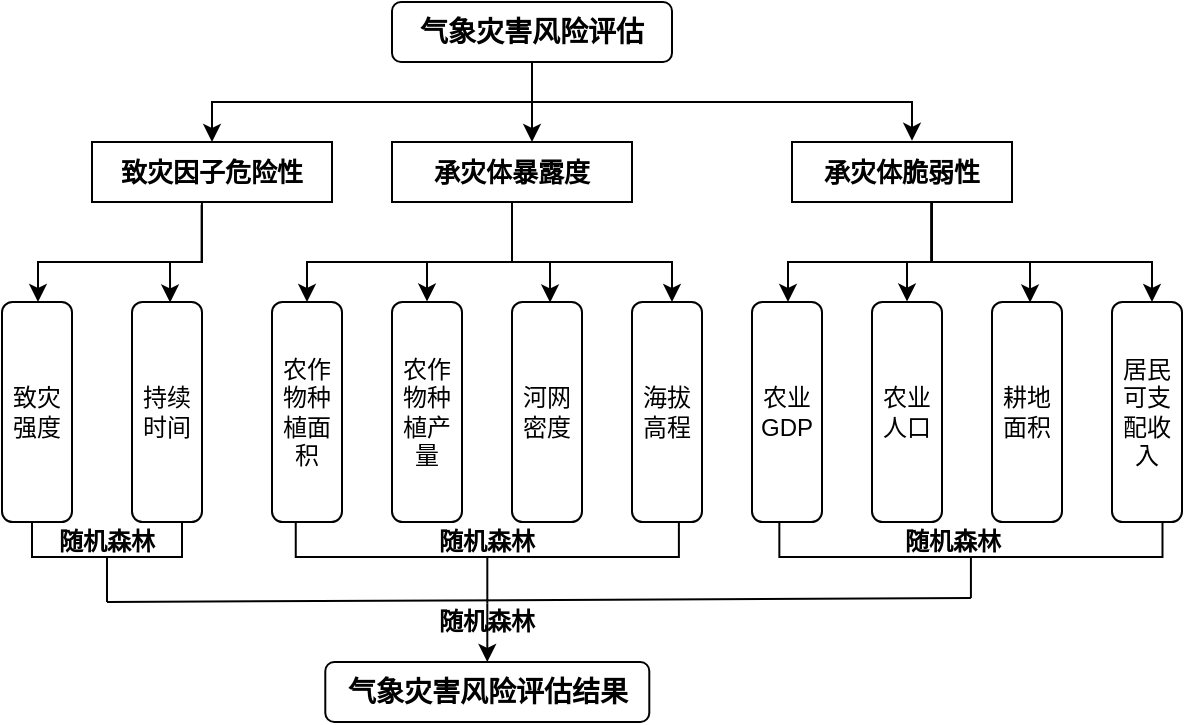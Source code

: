 <mxfile version="14.8.6" type="github">
  <diagram id="C5RBs43oDa-KdzZeNtuy" name="Page-1">
    <mxGraphModel dx="812" dy="541" grid="1" gridSize="10" guides="1" tooltips="1" connect="1" arrows="1" fold="1" page="1" pageScale="1" pageWidth="827" pageHeight="1169" math="0" shadow="0">
      <root>
        <mxCell id="WIyWlLk6GJQsqaUBKTNV-0" />
        <mxCell id="WIyWlLk6GJQsqaUBKTNV-1" parent="WIyWlLk6GJQsqaUBKTNV-0" />
        <mxCell id="7cFuL15NmDn7TmEnW7Xy-23" value="" style="strokeWidth=1;html=1;shape=mxgraph.flowchart.annotation_2;align=left;labelPosition=right;pointerEvents=1;rotation=-90;" vertex="1" parent="WIyWlLk6GJQsqaUBKTNV-1">
          <mxGeometry x="598.92" y="241.71" width="41.08" height="191.57" as="geometry" />
        </mxCell>
        <mxCell id="7cFuL15NmDn7TmEnW7Xy-19" value="" style="strokeWidth=1;html=1;shape=mxgraph.flowchart.annotation_2;align=left;labelPosition=right;pointerEvents=1;rotation=-90;" vertex="1" parent="WIyWlLk6GJQsqaUBKTNV-1">
          <mxGeometry x="354.28" y="241.71" width="46.76" height="191.57" as="geometry" />
        </mxCell>
        <mxCell id="7cFuL15NmDn7TmEnW7Xy-17" value="" style="strokeWidth=1;html=1;shape=mxgraph.flowchart.annotation_2;align=left;labelPosition=right;pointerEvents=1;rotation=-90;" vertex="1" parent="WIyWlLk6GJQsqaUBKTNV-1">
          <mxGeometry x="165" y="300" width="45" height="75" as="geometry" />
        </mxCell>
        <mxCell id="7cFuL15NmDn7TmEnW7Xy-18" value="&lt;b&gt;随机森林&lt;/b&gt;" style="text;html=1;strokeColor=none;fillColor=none;align=center;verticalAlign=middle;whiteSpace=wrap;rounded=0;" vertex="1" parent="WIyWlLk6GJQsqaUBKTNV-1">
          <mxGeometry x="158.13" y="320" width="58.75" height="20" as="geometry" />
        </mxCell>
        <mxCell id="ESedknJxRyva_LW5TBAt-5" style="edgeStyle=orthogonalEdgeStyle;rounded=0;orthogonalLoop=1;jettySize=auto;html=1;exitX=0.5;exitY=1;exitDx=0;exitDy=0;entryX=0.553;entryY=-0.02;entryDx=0;entryDy=0;entryPerimeter=0;" parent="WIyWlLk6GJQsqaUBKTNV-1" source="WIyWlLk6GJQsqaUBKTNV-3" target="ESedknJxRyva_LW5TBAt-3" edge="1">
          <mxGeometry relative="1" as="geometry">
            <Array as="points">
              <mxPoint x="400" y="110" />
              <mxPoint x="590" y="110" />
              <mxPoint x="590" y="129" />
            </Array>
          </mxGeometry>
        </mxCell>
        <mxCell id="ESedknJxRyva_LW5TBAt-6" style="edgeStyle=orthogonalEdgeStyle;rounded=0;orthogonalLoop=1;jettySize=auto;html=1;exitX=0.5;exitY=1;exitDx=0;exitDy=0;entryX=0.5;entryY=0;entryDx=0;entryDy=0;" parent="WIyWlLk6GJQsqaUBKTNV-1" source="WIyWlLk6GJQsqaUBKTNV-3" target="ESedknJxRyva_LW5TBAt-4" edge="1">
          <mxGeometry relative="1" as="geometry">
            <Array as="points">
              <mxPoint x="400" y="110" />
              <mxPoint x="240" y="110" />
            </Array>
          </mxGeometry>
        </mxCell>
        <mxCell id="WIyWlLk6GJQsqaUBKTNV-3" value="&lt;b&gt;&lt;font style=&quot;font-size: 14px&quot;&gt;气象灾害风险评估&lt;/font&gt;&lt;/b&gt;" style="rounded=1;whiteSpace=wrap;html=1;fontSize=12;glass=0;strokeWidth=1;shadow=0;" parent="WIyWlLk6GJQsqaUBKTNV-1" vertex="1">
          <mxGeometry x="330" y="60" width="140" height="30" as="geometry" />
        </mxCell>
        <mxCell id="ESedknJxRyva_LW5TBAt-2" value="&lt;b&gt;&lt;font style=&quot;font-size: 13px&quot;&gt;承灾体暴露度&lt;/font&gt;&lt;/b&gt;" style="rounded=0;whiteSpace=wrap;html=1;" parent="WIyWlLk6GJQsqaUBKTNV-1" vertex="1">
          <mxGeometry x="330" y="130" width="120" height="30" as="geometry" />
        </mxCell>
        <mxCell id="ESedknJxRyva_LW5TBAt-3" value="&lt;b&gt;&lt;font style=&quot;font-size: 13px&quot;&gt;承灾体脆弱性&lt;/font&gt;&lt;/b&gt;" style="rounded=0;whiteSpace=wrap;html=1;" parent="WIyWlLk6GJQsqaUBKTNV-1" vertex="1">
          <mxGeometry x="530" y="130" width="110" height="30" as="geometry" />
        </mxCell>
        <mxCell id="3Hcp7lFPdg4WTW_G4IPW-4" value="" style="edgeStyle=orthogonalEdgeStyle;rounded=0;orthogonalLoop=1;jettySize=auto;html=1;entryX=0.5;entryY=0;entryDx=0;entryDy=0;exitX=0.458;exitY=1.007;exitDx=0;exitDy=0;exitPerimeter=0;" edge="1" parent="WIyWlLk6GJQsqaUBKTNV-1" source="ESedknJxRyva_LW5TBAt-4" target="3Hcp7lFPdg4WTW_G4IPW-5">
          <mxGeometry relative="1" as="geometry">
            <mxPoint x="189" y="160" as="sourcePoint" />
            <mxPoint x="195" y="225" as="targetPoint" />
            <Array as="points">
              <mxPoint x="235" y="190" />
              <mxPoint x="153" y="190" />
              <mxPoint x="153" y="210" />
            </Array>
          </mxGeometry>
        </mxCell>
        <mxCell id="ESedknJxRyva_LW5TBAt-4" value="&lt;font style=&quot;font-size: 13px&quot;&gt;&lt;b&gt;致灾因子危险性&lt;/b&gt;&lt;/font&gt;" style="rounded=0;whiteSpace=wrap;html=1;" parent="WIyWlLk6GJQsqaUBKTNV-1" vertex="1">
          <mxGeometry x="180" y="130" width="120" height="30" as="geometry" />
        </mxCell>
        <mxCell id="3Hcp7lFPdg4WTW_G4IPW-1" value="" style="endArrow=classic;html=1;" edge="1" parent="WIyWlLk6GJQsqaUBKTNV-1">
          <mxGeometry width="50" height="50" relative="1" as="geometry">
            <mxPoint x="400" y="90" as="sourcePoint" />
            <mxPoint x="400" y="130" as="targetPoint" />
          </mxGeometry>
        </mxCell>
        <mxCell id="3Hcp7lFPdg4WTW_G4IPW-5" value="致灾强度" style="rounded=1;whiteSpace=wrap;html=1;" vertex="1" parent="WIyWlLk6GJQsqaUBKTNV-1">
          <mxGeometry x="135" y="210" width="35" height="110" as="geometry" />
        </mxCell>
        <mxCell id="3Hcp7lFPdg4WTW_G4IPW-12" value="持续时间" style="rounded=1;whiteSpace=wrap;html=1;" vertex="1" parent="WIyWlLk6GJQsqaUBKTNV-1">
          <mxGeometry x="200" y="210" width="35" height="110" as="geometry" />
        </mxCell>
        <mxCell id="3Hcp7lFPdg4WTW_G4IPW-15" value="" style="edgeStyle=orthogonalEdgeStyle;rounded=0;orthogonalLoop=1;jettySize=auto;html=1;exitX=0.457;exitY=1.05;exitDx=0;exitDy=0;exitPerimeter=0;entryX=0.544;entryY=0.002;entryDx=0;entryDy=0;entryPerimeter=0;" edge="1" parent="WIyWlLk6GJQsqaUBKTNV-1" source="ESedknJxRyva_LW5TBAt-4" target="3Hcp7lFPdg4WTW_G4IPW-12">
          <mxGeometry relative="1" as="geometry">
            <mxPoint x="199.96" y="170.21" as="sourcePoint" />
            <mxPoint x="220" y="200" as="targetPoint" />
            <Array as="points">
              <mxPoint x="235" y="190" />
              <mxPoint x="219" y="190" />
            </Array>
          </mxGeometry>
        </mxCell>
        <mxCell id="3Hcp7lFPdg4WTW_G4IPW-16" value="" style="edgeStyle=orthogonalEdgeStyle;rounded=0;orthogonalLoop=1;jettySize=auto;html=1;entryX=0.5;entryY=0;entryDx=0;entryDy=0;exitX=0.5;exitY=1;exitDx=0;exitDy=0;" edge="1" parent="WIyWlLk6GJQsqaUBKTNV-1" target="3Hcp7lFPdg4WTW_G4IPW-17" source="ESedknJxRyva_LW5TBAt-2">
          <mxGeometry relative="1" as="geometry">
            <mxPoint x="359.96" y="160.21" as="sourcePoint" />
            <mxPoint x="320" y="225" as="targetPoint" />
            <Array as="points">
              <mxPoint x="390" y="190" />
              <mxPoint x="287" y="190" />
            </Array>
          </mxGeometry>
        </mxCell>
        <mxCell id="3Hcp7lFPdg4WTW_G4IPW-17" value="农作物种植面积" style="rounded=1;whiteSpace=wrap;html=1;" vertex="1" parent="WIyWlLk6GJQsqaUBKTNV-1">
          <mxGeometry x="270" y="210" width="35" height="110" as="geometry" />
        </mxCell>
        <mxCell id="3Hcp7lFPdg4WTW_G4IPW-18" value="河网密度" style="rounded=1;whiteSpace=wrap;html=1;" vertex="1" parent="WIyWlLk6GJQsqaUBKTNV-1">
          <mxGeometry x="390" y="210" width="35" height="110" as="geometry" />
        </mxCell>
        <mxCell id="3Hcp7lFPdg4WTW_G4IPW-19" value="" style="edgeStyle=orthogonalEdgeStyle;rounded=0;orthogonalLoop=1;jettySize=auto;html=1;entryX=0.544;entryY=0.002;entryDx=0;entryDy=0;entryPerimeter=0;" edge="1" parent="WIyWlLk6GJQsqaUBKTNV-1" target="3Hcp7lFPdg4WTW_G4IPW-18">
          <mxGeometry relative="1" as="geometry">
            <mxPoint x="390" y="161" as="sourcePoint" />
            <mxPoint x="345" y="200" as="targetPoint" />
            <Array as="points">
              <mxPoint x="390" y="161" />
              <mxPoint x="390" y="190" />
              <mxPoint x="409" y="190" />
            </Array>
          </mxGeometry>
        </mxCell>
        <mxCell id="3Hcp7lFPdg4WTW_G4IPW-21" value="农作物种植产量" style="rounded=1;whiteSpace=wrap;html=1;" vertex="1" parent="WIyWlLk6GJQsqaUBKTNV-1">
          <mxGeometry x="330" y="210" width="35" height="110" as="geometry" />
        </mxCell>
        <mxCell id="3Hcp7lFPdg4WTW_G4IPW-22" value="海拔高程" style="rounded=1;whiteSpace=wrap;html=1;" vertex="1" parent="WIyWlLk6GJQsqaUBKTNV-1">
          <mxGeometry x="450" y="210" width="35" height="110" as="geometry" />
        </mxCell>
        <mxCell id="7cFuL15NmDn7TmEnW7Xy-0" value="" style="edgeStyle=orthogonalEdgeStyle;rounded=0;orthogonalLoop=1;jettySize=auto;html=1;entryX=0.5;entryY=0;entryDx=0;entryDy=0;exitX=0.5;exitY=1;exitDx=0;exitDy=0;" edge="1" parent="WIyWlLk6GJQsqaUBKTNV-1" source="ESedknJxRyva_LW5TBAt-2">
          <mxGeometry relative="1" as="geometry">
            <mxPoint x="359.96" y="159.82" as="sourcePoint" />
            <mxPoint x="347.52" y="209.79" as="targetPoint" />
            <Array as="points">
              <mxPoint x="390" y="190" />
              <mxPoint x="347" y="190" />
            </Array>
          </mxGeometry>
        </mxCell>
        <mxCell id="7cFuL15NmDn7TmEnW7Xy-1" value="" style="edgeStyle=orthogonalEdgeStyle;rounded=0;orthogonalLoop=1;jettySize=auto;html=1;entryX=0.5;entryY=0;entryDx=0;entryDy=0;exitX=0.5;exitY=1;exitDx=0;exitDy=0;" edge="1" parent="WIyWlLk6GJQsqaUBKTNV-1" source="ESedknJxRyva_LW5TBAt-2">
          <mxGeometry relative="1" as="geometry">
            <mxPoint x="359.6" y="160.27" as="sourcePoint" />
            <mxPoint x="470" y="210" as="targetPoint" />
            <Array as="points">
              <mxPoint x="390" y="190" />
              <mxPoint x="470" y="190" />
            </Array>
          </mxGeometry>
        </mxCell>
        <mxCell id="7cFuL15NmDn7TmEnW7Xy-2" value="" style="edgeStyle=orthogonalEdgeStyle;rounded=0;orthogonalLoop=1;jettySize=auto;html=1;entryX=0.5;entryY=0;entryDx=0;entryDy=0;exitX=0.458;exitY=1.007;exitDx=0;exitDy=0;exitPerimeter=0;" edge="1" parent="WIyWlLk6GJQsqaUBKTNV-1" target="7cFuL15NmDn7TmEnW7Xy-3">
          <mxGeometry relative="1" as="geometry">
            <mxPoint x="599.96" y="160.21" as="sourcePoint" />
            <mxPoint x="560" y="225" as="targetPoint" />
            <Array as="points">
              <mxPoint x="600" y="190" />
              <mxPoint x="528" y="190" />
              <mxPoint x="528" y="210" />
            </Array>
          </mxGeometry>
        </mxCell>
        <mxCell id="7cFuL15NmDn7TmEnW7Xy-3" value="农业GDP" style="rounded=1;whiteSpace=wrap;html=1;" vertex="1" parent="WIyWlLk6GJQsqaUBKTNV-1">
          <mxGeometry x="510" y="210" width="35" height="110" as="geometry" />
        </mxCell>
        <mxCell id="7cFuL15NmDn7TmEnW7Xy-4" value="耕地面积" style="rounded=1;whiteSpace=wrap;html=1;" vertex="1" parent="WIyWlLk6GJQsqaUBKTNV-1">
          <mxGeometry x="630" y="210" width="35" height="110" as="geometry" />
        </mxCell>
        <mxCell id="7cFuL15NmDn7TmEnW7Xy-5" value="" style="edgeStyle=orthogonalEdgeStyle;rounded=0;orthogonalLoop=1;jettySize=auto;html=1;exitX=0.457;exitY=1.05;exitDx=0;exitDy=0;exitPerimeter=0;entryX=0.544;entryY=0.002;entryDx=0;entryDy=0;entryPerimeter=0;" edge="1" parent="WIyWlLk6GJQsqaUBKTNV-1" target="7cFuL15NmDn7TmEnW7Xy-4">
          <mxGeometry relative="1" as="geometry">
            <mxPoint x="599.84" y="161.5" as="sourcePoint" />
            <mxPoint x="585" y="200" as="targetPoint" />
            <Array as="points">
              <mxPoint x="600" y="190" />
              <mxPoint x="649" y="190" />
            </Array>
          </mxGeometry>
        </mxCell>
        <mxCell id="7cFuL15NmDn7TmEnW7Xy-6" value="农业人口" style="rounded=1;whiteSpace=wrap;html=1;" vertex="1" parent="WIyWlLk6GJQsqaUBKTNV-1">
          <mxGeometry x="570" y="210" width="35" height="110" as="geometry" />
        </mxCell>
        <mxCell id="7cFuL15NmDn7TmEnW7Xy-7" value="居民可支配收入" style="rounded=1;whiteSpace=wrap;html=1;" vertex="1" parent="WIyWlLk6GJQsqaUBKTNV-1">
          <mxGeometry x="690" y="210" width="35" height="110" as="geometry" />
        </mxCell>
        <mxCell id="7cFuL15NmDn7TmEnW7Xy-8" value="" style="edgeStyle=orthogonalEdgeStyle;rounded=0;orthogonalLoop=1;jettySize=auto;html=1;entryX=0.5;entryY=0;entryDx=0;entryDy=0;exitX=0.583;exitY=0.994;exitDx=0;exitDy=0;exitPerimeter=0;" edge="1" parent="WIyWlLk6GJQsqaUBKTNV-1">
          <mxGeometry relative="1" as="geometry">
            <mxPoint x="599.96" y="159.82" as="sourcePoint" />
            <mxPoint x="587.52" y="209.79" as="targetPoint" />
            <Array as="points">
              <mxPoint x="600" y="190" />
              <mxPoint x="588" y="190" />
            </Array>
          </mxGeometry>
        </mxCell>
        <mxCell id="7cFuL15NmDn7TmEnW7Xy-9" value="" style="edgeStyle=orthogonalEdgeStyle;rounded=0;orthogonalLoop=1;jettySize=auto;html=1;entryX=0.5;entryY=0;entryDx=0;entryDy=0;exitX=0.58;exitY=1.009;exitDx=0;exitDy=0;exitPerimeter=0;" edge="1" parent="WIyWlLk6GJQsqaUBKTNV-1">
          <mxGeometry relative="1" as="geometry">
            <mxPoint x="599.6" y="160.27" as="sourcePoint" />
            <mxPoint x="710" y="210" as="targetPoint" />
            <Array as="points">
              <mxPoint x="600" y="190" />
              <mxPoint x="710" y="190" />
            </Array>
          </mxGeometry>
        </mxCell>
        <mxCell id="7cFuL15NmDn7TmEnW7Xy-20" value="&lt;b&gt;随机森林&lt;/b&gt;" style="text;html=1;strokeColor=none;fillColor=none;align=center;verticalAlign=middle;whiteSpace=wrap;rounded=0;" vertex="1" parent="WIyWlLk6GJQsqaUBKTNV-1">
          <mxGeometry x="348.28" y="320" width="58.75" height="20" as="geometry" />
        </mxCell>
        <mxCell id="7cFuL15NmDn7TmEnW7Xy-24" value="&lt;b&gt;随机森林&lt;/b&gt;" style="text;html=1;strokeColor=none;fillColor=none;align=center;verticalAlign=middle;whiteSpace=wrap;rounded=0;" vertex="1" parent="WIyWlLk6GJQsqaUBKTNV-1">
          <mxGeometry x="581.25" y="320" width="58.75" height="20" as="geometry" />
        </mxCell>
        <mxCell id="7cFuL15NmDn7TmEnW7Xy-25" value="" style="endArrow=none;html=1;exitX=0;exitY=0.5;exitDx=0;exitDy=0;exitPerimeter=0;entryX=0;entryY=0.5;entryDx=0;entryDy=0;entryPerimeter=0;" edge="1" parent="WIyWlLk6GJQsqaUBKTNV-1" source="7cFuL15NmDn7TmEnW7Xy-17" target="7cFuL15NmDn7TmEnW7Xy-23">
          <mxGeometry width="50" height="50" relative="1" as="geometry">
            <mxPoint x="400" y="290" as="sourcePoint" />
            <mxPoint x="450" y="240" as="targetPoint" />
          </mxGeometry>
        </mxCell>
        <mxCell id="7cFuL15NmDn7TmEnW7Xy-26" value="" style="endArrow=classic;html=1;exitX=0;exitY=0.5;exitDx=0;exitDy=0;exitPerimeter=0;entryX=0.5;entryY=0;entryDx=0;entryDy=0;" edge="1" parent="WIyWlLk6GJQsqaUBKTNV-1" source="7cFuL15NmDn7TmEnW7Xy-19" target="7cFuL15NmDn7TmEnW7Xy-27">
          <mxGeometry width="50" height="50" relative="1" as="geometry">
            <mxPoint x="300" y="390" as="sourcePoint" />
            <mxPoint x="378" y="380" as="targetPoint" />
            <Array as="points" />
          </mxGeometry>
        </mxCell>
        <mxCell id="7cFuL15NmDn7TmEnW7Xy-27" value="&lt;b&gt;&lt;font style=&quot;font-size: 14px&quot;&gt;气象灾害风险评估结果&lt;/font&gt;&lt;/b&gt;" style="rounded=1;whiteSpace=wrap;html=1;strokeWidth=1;" vertex="1" parent="WIyWlLk6GJQsqaUBKTNV-1">
          <mxGeometry x="296.65" y="390" width="162" height="30" as="geometry" />
        </mxCell>
        <mxCell id="7cFuL15NmDn7TmEnW7Xy-30" value="&lt;b&gt;随机森林&lt;/b&gt;" style="text;html=1;strokeColor=none;fillColor=none;align=center;verticalAlign=middle;whiteSpace=wrap;rounded=0;" vertex="1" parent="WIyWlLk6GJQsqaUBKTNV-1">
          <mxGeometry x="348.27" y="360" width="58.75" height="20" as="geometry" />
        </mxCell>
      </root>
    </mxGraphModel>
  </diagram>
</mxfile>
